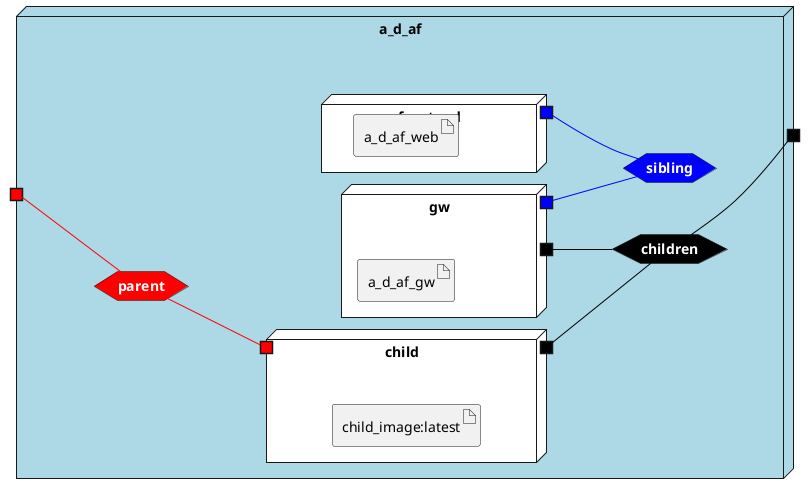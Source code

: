 @startuml

left to right direction







node "a_d_af" #lightblue {


    hexagon childrennet #black [
            <b><color:white>children</color></b>
    ]
    
    portout " " as childrennetPortOut #black
    childrennet -[#black]- childrennetPortOut
    
    hexagon siblingnet #blue [
            <b><color:white>sibling</color></b>
    ]
    
    hexagon parentnet #red [
            <b><color:white>parent</color></b>
    ]
    
    portin " " as parentnetPortIn #red
    parentnetPortIn -[#red]- parentnet
    

node "child" as childService #white {
    portOut " " as childServicechildrennet #black
   childServicechildrennet -[#black]- childrennet
   
    portIn " " as childServiceparentnet #red
    parentnet -[#red]- childServiceparentnet
    

    artifact "child_image:latest" as child_imagelatestimage
    
}
node "frontend" as frontendService #white {
    portOut " " as frontendServicesiblingnet #blue
   frontendServicesiblingnet -[#blue]- siblingnet
   

    artifact "a_d_af_web" as a_d_af_webimage
    
}
node "gw" as gwService #white {
    portOut " " as gwServicechildrennet #black
   gwServicechildrennet -[#black]- childrennet
       portOut " " as gwServicesiblingnet #blue
   gwServicesiblingnet -[#blue]- siblingnet
   

    artifact "a_d_af_gw" as a_d_af_gwimage
    
}

}


@enduml
